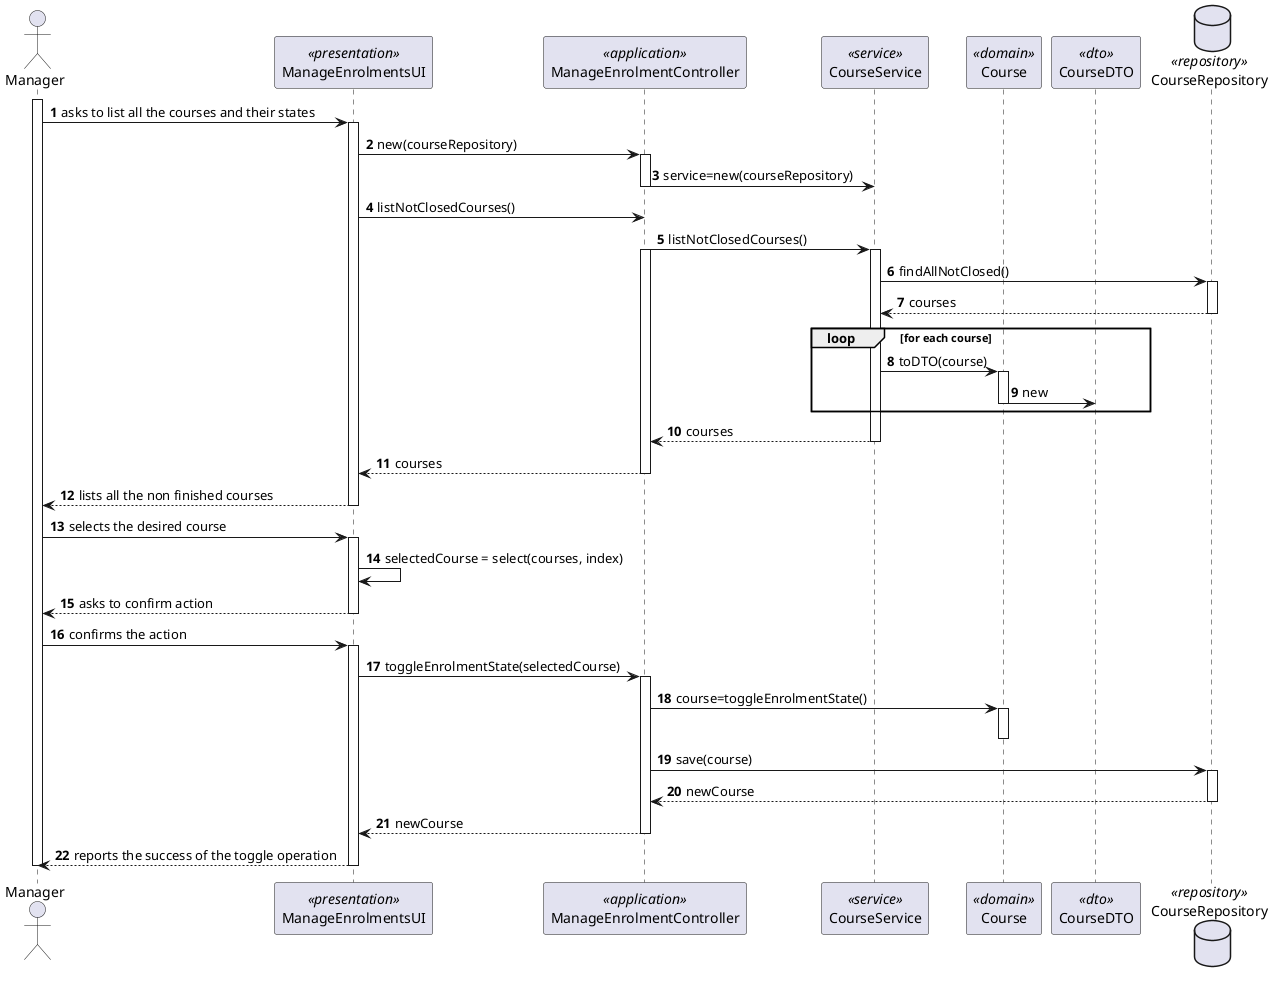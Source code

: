 @startuml US1003_SD
autonumber

actor "Manager" as M
participant "ManageEnrolmentsUI" as UI <<presentation>>
participant "ManageEnrolmentController" as CTRL <<application>>
participant "CourseService" as SRV <<service>>
participant "Course" as C <<domain>>
participant "CourseDTO" as DTO <<dto>>

database CourseRepository as REP <<repository>>

activate M

M -> UI : asks to list all the courses and their states
activate UI

UI -> CTRL : new(courseRepository)
activate CTRL
CTRL -> SRV : service=new(courseRepository)
deactivate CTRL

UI -> CTRL : listNotClosedCourses()
CTRL -> SRV : listNotClosedCourses()
activate CTRL
activate SRV
SRV -> REP : findAllNotClosed()
activate REP
REP --> SRV : courses
deactivate REP

loop for each course
  SRV -> C : toDTO(course)
  activate C
  C -> DTO : new
  deactivate C
end loop

SRV --> CTRL : courses
deactivate SRV
CTRL --> UI : courses
deactivate CTRL

UI --> M : lists all the non finished courses
deactivate UI

M -> UI : selects the desired course
activate UI
UI -> UI : selectedCourse = select(courses, index)
UI --> M : asks to confirm action
deactivate UI

M -> UI : confirms the action
activate UI
UI -> CTRL : toggleEnrolmentState(selectedCourse)
activate CTRL
CTRL -> C : course=toggleEnrolmentState()
activate C
deactivate C
CTRL -> REP : save(course)
activate REP
REP --> CTRL : newCourse
deactivate REP
CTRL --> UI : newCourse
deactivate CTRL
UI--> M : reports the success of the toggle operation
deactivate UI

deactivate M

@enduml
